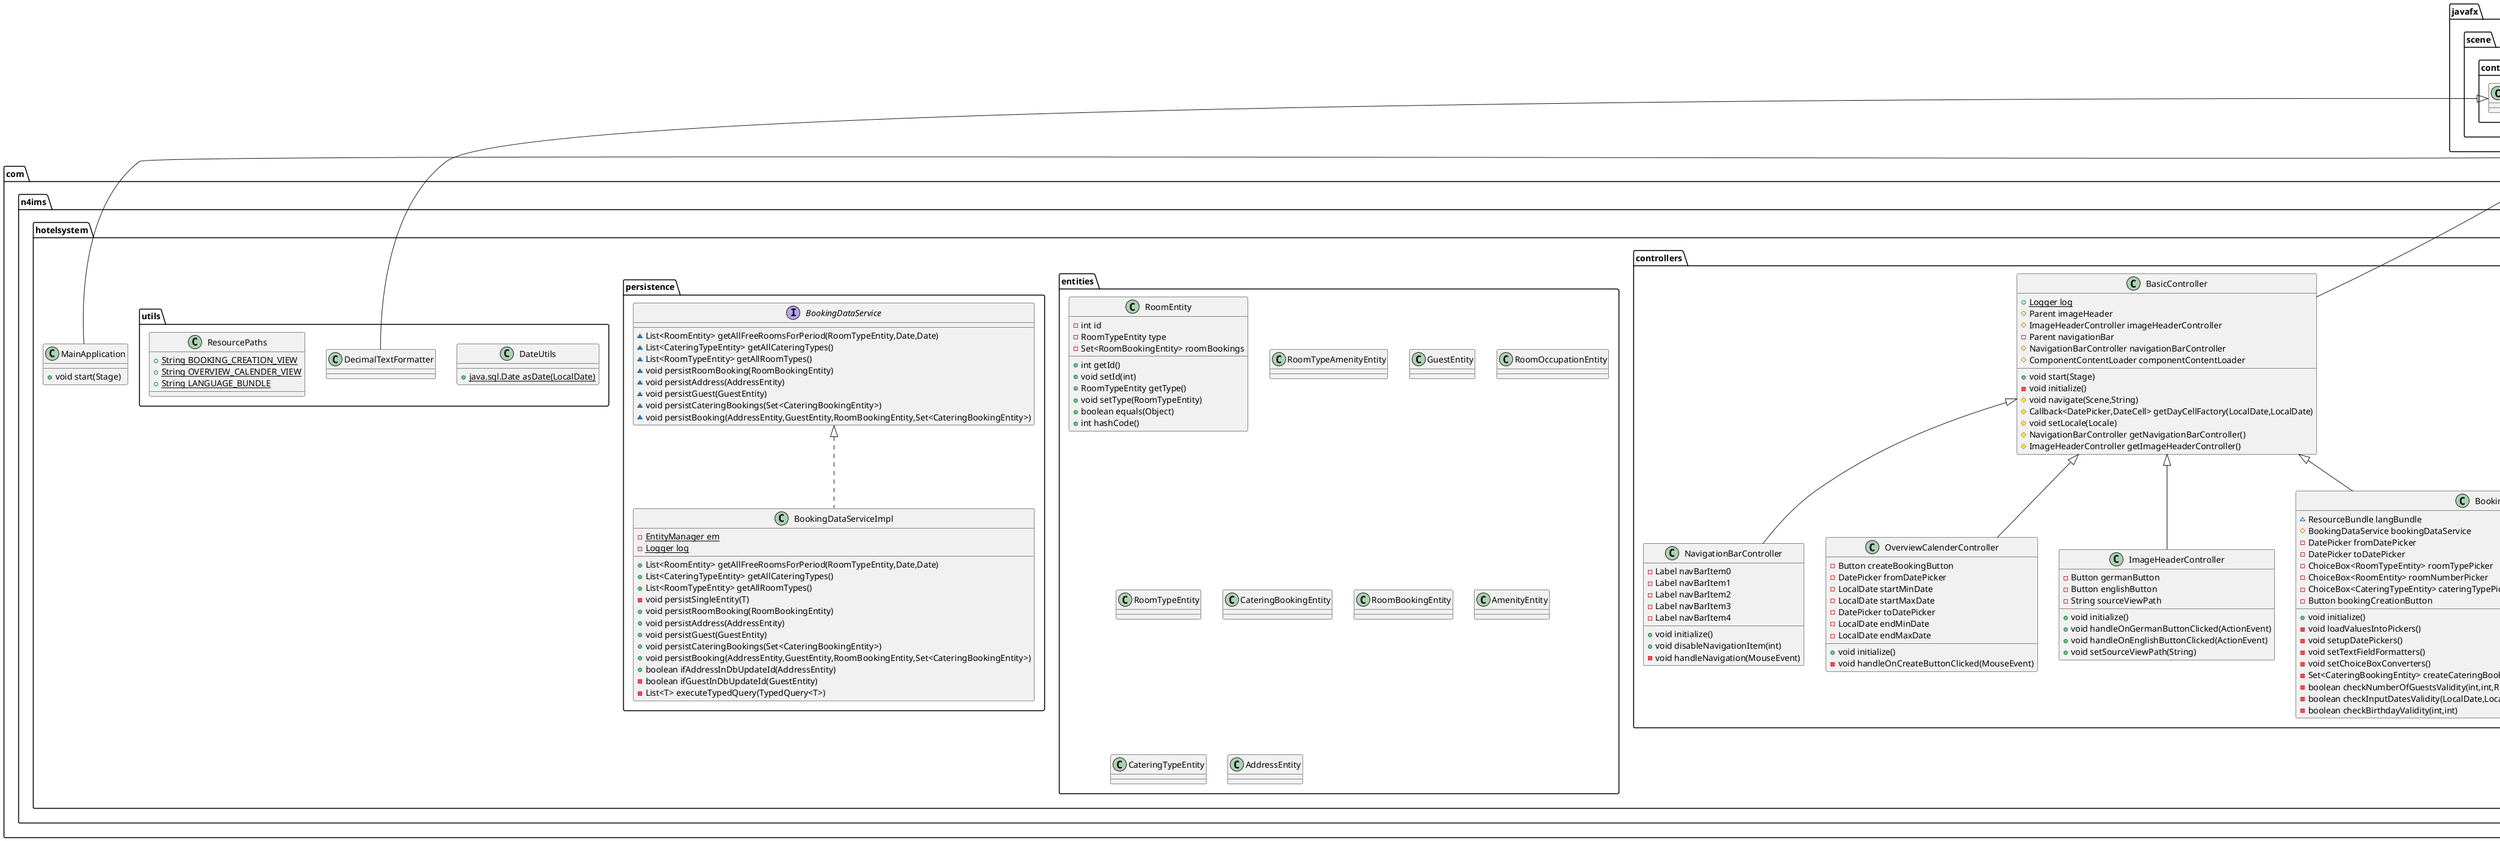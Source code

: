 @startuml
class com.n4ims.hotelsystem.controllers.converters.RoomTypeConverter {
+ String toString(RoomTypeEntity)
+ RoomTypeEntity fromString(String)
}
class com.n4ims.hotelsystem.entities.RoomEntity {
- int id
- RoomTypeEntity type
- Set<RoomBookingEntity> roomBookings
+ int getId()
+ void setId(int)
+ RoomTypeEntity getType()
+ void setType(RoomTypeEntity)
+ boolean equals(Object)
+ int hashCode()
}
class com.n4ims.hotelsystem.MainApplication {
+ void start(Stage)
}
interface com.n4ims.hotelsystem.controllers.loaders.ComponentContentLoader {
}
class com.n4ims.hotelsystem.controllers.NavigationBarController {
- Label navBarItem0
- Label navBarItem1
- Label navBarItem2
- Label navBarItem3
- Label navBarItem4
+ void initialize()
+ void disableNavigationItem(int)
- void handleNavigation(MouseEvent)
}

class com.n4ims.hotelsystem.persistence.BookingDataServiceImpl {
- {static} EntityManager em
- {static} Logger log
+ List<RoomEntity> getAllFreeRoomsForPeriod(RoomTypeEntity,Date,Date)
+ List<CateringTypeEntity> getAllCateringTypes()
+ List<RoomTypeEntity> getAllRoomTypes()
- void persistSingleEntity(T)
+ void persistRoomBooking(RoomBookingEntity)
+ void persistAddress(AddressEntity)
+ void persistGuest(GuestEntity)
+ void persistCateringBookings(Set<CateringBookingEntity>)
+ void persistBooking(AddressEntity,GuestEntity,RoomBookingEntity,Set<CateringBookingEntity>)
+ boolean ifAddressInDbUpdateId(AddressEntity)
- boolean ifGuestInDbUpdateId(GuestEntity)
- List<T> executeTypedQuery(TypedQuery<T>)
}
interface com.n4ims.hotelsystem.persistence.BookingDataService {
~ List<RoomEntity> getAllFreeRoomsForPeriod(RoomTypeEntity,Date,Date)
~ List<CateringTypeEntity> getAllCateringTypes()
~ List<RoomTypeEntity> getAllRoomTypes()
~ void persistRoomBooking(RoomBookingEntity)
~ void persistAddress(AddressEntity)
~ void persistGuest(GuestEntity)
~ void persistCateringBookings(Set<CateringBookingEntity>)
~ void persistBooking(AddressEntity,GuestEntity,RoomBookingEntity,Set<CateringBookingEntity>)
}
class com.n4ims.hotelsystem.controllers.converters.RoomEntityConverter {
+ String toString(RoomEntity)
+ RoomEntity fromString(String)
}
class com.n4ims.hotelsystem.entities.RoomTypeAmenityEntity {
}
class com.n4ims.hotelsystem.controllers.loaders.ComponentContentLoaderImpl {
+ {static} Logger log
~ BookingDataService bookingDataService
+ void loadRoomTypes(ChoiceBox<RoomTypeEntity>)
+ void loadFreeRooms(ChoiceBox<RoomEntity>,RoomTypeEntity,LocalDate,LocalDate)
+ void loadFreeRooms(ChoiceBox<RoomEntity>,LocalDate,LocalDate)
+ void loadCateringTypes(ChoiceBox<CateringTypeEntity>)
}

class com.n4ims.hotelsystem.controllers.BasicController {
+ {static} Logger log
# Parent imageHeader
# ImageHeaderController imageHeaderController
- Parent navigationBar
# NavigationBarController navigationBarController
# ComponentContentLoader componentContentLoader
+ void start(Stage)
- void initialize()
# void navigate(Scene,String)
# Callback<DatePicker,DateCell> getDayCellFactory(LocalDate,LocalDate)
# void setLocale(Locale)
# NavigationBarController getNavigationBarController()
# ImageHeaderController getImageHeaderController()
}
class com.n4ims.hotelsystem.controllers.converters.CateringTypeEntityConverter {
+ String toString(CateringTypeEntity)
+ CateringTypeEntity fromString(String)
}
class com.n4ims.hotelsystem.entities.GuestEntity {
}
class com.n4ims.hotelsystem.controllers.OverviewCalenderController {
- Button createBookingButton
- DatePicker fromDatePicker
- LocalDate startMinDate
- LocalDate startMaxDate
- DatePicker toDatePicker
- LocalDate endMinDate
- LocalDate endMaxDate
+ void initialize()
- void handleOnCreateButtonClicked(MouseEvent)
}
class com.n4ims.hotelsystem.entities.RoomOccupationEntity {
}
class com.n4ims.hotelsystem.entities.RoomTypeEntity {
}
class com.n4ims.hotelsystem.entities.CateringBookingEntity {
}
class com.n4ims.hotelsystem.entities.RoomBookingEntity {
}
class com.n4ims.hotelsystem.controllers.ImageHeaderController {
- Button germanButton
- Button englishButton
- String sourceViewPath
+ void initialize()
+ void handleOnGermanButtonClicked(ActionEvent)
+ void handleOnEnglishButtonClicked(ActionEvent)
+ void setSourceViewPath(String)
}
class com.n4ims.hotelsystem.entities.AmenityEntity {
}
class com.n4ims.hotelsystem.controllers.BookingCreationController {
~ ResourceBundle langBundle
# BookingDataService bookingDataService
- DatePicker fromDatePicker
- DatePicker toDatePicker
- ChoiceBox<RoomTypeEntity> roomTypePicker
- ChoiceBox<RoomEntity> roomNumberPicker
- ChoiceBox<CateringTypeEntity> cateringTypePicker
- Button bookingCreationButton
+ void initialize()
- void loadValuesIntoPickers()
- void setupDatePickers()
- void setTextFieldFormatters()
- void setChoiceBoxConverters()
- Set<CateringBookingEntity> createCateringBookings(int,RoomBookingEntity,CateringTypeEntity,Date,Date)
- boolean checkNumberOfGuestsValidity(int,int,RoomEntity)
- boolean checkInputDatesValidity(LocalDate,LocalDate)
- boolean checkBirthdayValidity(int,int)
}
class com.n4ims.hotelsystem.entities.CateringTypeEntity {
}
class com.n4ims.hotelsystem.entities.AddressEntity {
}
class com.n4ims.hotelsystem.utils.DateUtils {
+ {static} java.sql.Date asDate(LocalDate)
}
class com.n4ims.hotelsystem.utils.DecimalTextFormatter {
}
class com.n4ims.hotelsystem.utils.ResourcePaths {
+ {static} String BOOKING_CREATION_VIEW
+ {static} String OVERVIEW_CALENDER_VIEW
+ {static} String LANGUAGE_BUNDLE
}


javafx.scene.control.TextFormatter <|-- com.n4ims.hotelsystem.utils.DecimalTextFormatter
javafx.util.StringConverter <|-- com.n4ims.hotelsystem.controllers.converters.RoomTypeConverter
com.n4ims.hotelsystem.controllers.BasicController <|-- com.n4ims.hotelsystem.controllers.NavigationBarController
com.n4ims.hotelsystem.persistence.BookingDataService <|.. com.n4ims.hotelsystem.persistence.BookingDataServiceImpl
javafx.util.StringConverter <|-- com.n4ims.hotelsystem.controllers.converters.RoomEntityConverter
com.n4ims.hotelsystem.controllers.loaders.ComponentContentLoader <|.. com.n4ims.hotelsystem.controllers.loaders.ComponentContentLoaderImpl
javafx.application.Application <|-- com.n4ims.hotelsystem.controllers.BasicController
javafx.application.Application <|-- com.n4ims.hotelsystem.MainApplication
javafx.util.StringConverter <|-- com.n4ims.hotelsystem.controllers.converters.CateringTypeEntityConverter
com.n4ims.hotelsystem.controllers.BasicController <|-- com.n4ims.hotelsystem.controllers.OverviewCalenderController
com.n4ims.hotelsystem.controllers.BasicController <|-- com.n4ims.hotelsystem.controllers.ImageHeaderController
com.n4ims.hotelsystem.controllers.BasicController <|-- com.n4ims.hotelsystem.controllers.BookingCreationController
@enduml